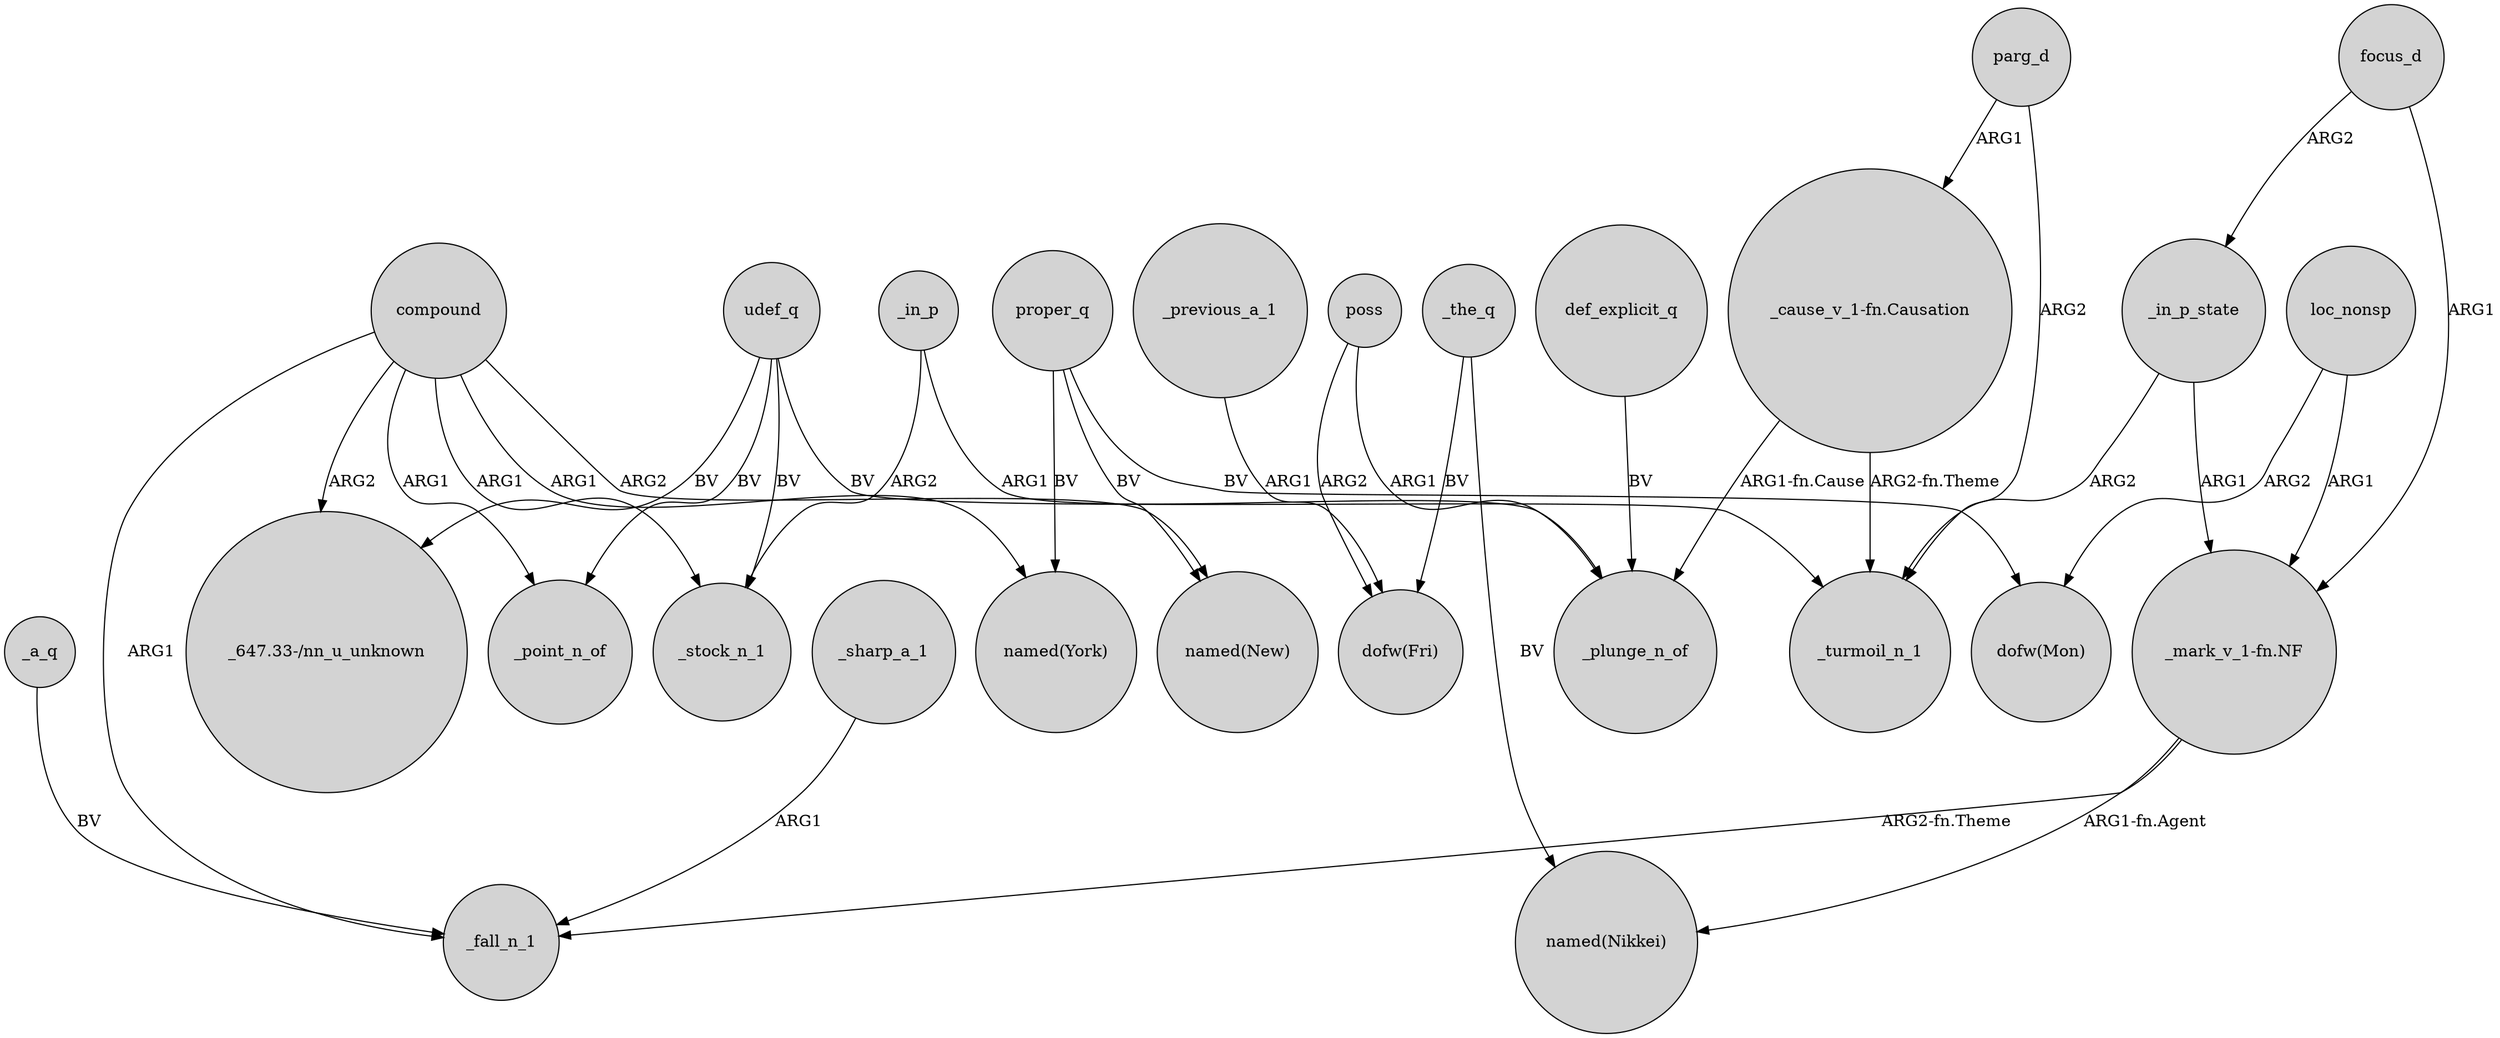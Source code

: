 digraph {
	node [shape=circle style=filled]
	_a_q -> _fall_n_1 [label=BV]
	compound -> "_647.33-/nn_u_unknown" [label=ARG2]
	"_mark_v_1-fn.NF" -> "named(Nikkei)" [label="ARG1-fn.Agent"]
	_in_p_state -> _turmoil_n_1 [label=ARG2]
	compound -> "named(New)" [label=ARG2]
	_in_p -> _plunge_n_of [label=ARG1]
	proper_q -> "named(New)" [label=BV]
	focus_d -> _in_p_state [label=ARG2]
	udef_q -> "_647.33-/nn_u_unknown" [label=BV]
	compound -> _stock_n_1 [label=ARG1]
	"_cause_v_1-fn.Causation" -> _turmoil_n_1 [label="ARG2-fn.Theme"]
	_sharp_a_1 -> _fall_n_1 [label=ARG1]
	poss -> _plunge_n_of [label=ARG1]
	loc_nonsp -> "_mark_v_1-fn.NF" [label=ARG1]
	def_explicit_q -> _plunge_n_of [label=BV]
	poss -> "dofw(Fri)" [label=ARG2]
	compound -> _point_n_of [label=ARG1]
	focus_d -> "_mark_v_1-fn.NF" [label=ARG1]
	udef_q -> _stock_n_1 [label=BV]
	compound -> "named(York)" [label=ARG1]
	parg_d -> _turmoil_n_1 [label=ARG2]
	_in_p_state -> "_mark_v_1-fn.NF" [label=ARG1]
	parg_d -> "_cause_v_1-fn.Causation" [label=ARG1]
	_the_q -> "named(Nikkei)" [label=BV]
	proper_q -> "dofw(Mon)" [label=BV]
	_previous_a_1 -> "dofw(Fri)" [label=ARG1]
	"_mark_v_1-fn.NF" -> _fall_n_1 [label="ARG2-fn.Theme"]
	"_cause_v_1-fn.Causation" -> _plunge_n_of [label="ARG1-fn.Cause"]
	loc_nonsp -> "dofw(Mon)" [label=ARG2]
	compound -> _fall_n_1 [label=ARG1]
	_the_q -> "dofw(Fri)" [label=BV]
	proper_q -> "named(York)" [label=BV]
	_in_p -> _stock_n_1 [label=ARG2]
	udef_q -> _point_n_of [label=BV]
	udef_q -> _turmoil_n_1 [label=BV]
}
